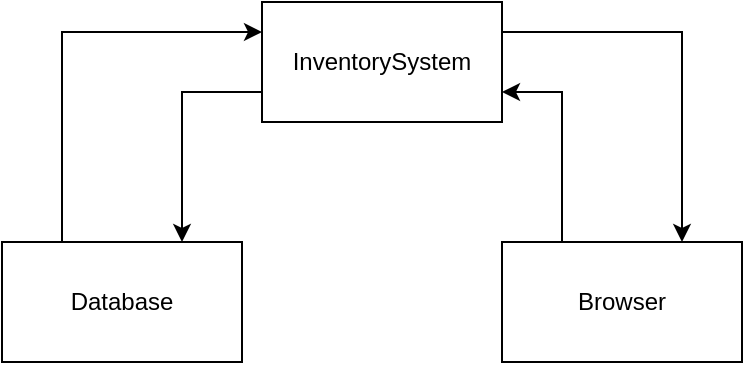 <mxfile version="21.6.1" type="github">
  <diagram name="Page-1" id="C2-kn6_zhQWia_zSazgH">
    <mxGraphModel dx="474" dy="795" grid="1" gridSize="10" guides="1" tooltips="1" connect="1" arrows="1" fold="1" page="1" pageScale="1" pageWidth="827" pageHeight="1169" math="0" shadow="0">
      <root>
        <mxCell id="0" />
        <mxCell id="1" parent="0" />
        <mxCell id="f-8WjbWECAZfCv-CKSNm-9" style="edgeStyle=orthogonalEdgeStyle;rounded=0;orthogonalLoop=1;jettySize=auto;html=1;exitX=1;exitY=0.25;exitDx=0;exitDy=0;entryX=0.75;entryY=0;entryDx=0;entryDy=0;" edge="1" parent="1" source="f-8WjbWECAZfCv-CKSNm-1" target="f-8WjbWECAZfCv-CKSNm-8">
          <mxGeometry relative="1" as="geometry" />
        </mxCell>
        <mxCell id="f-8WjbWECAZfCv-CKSNm-11" style="edgeStyle=orthogonalEdgeStyle;rounded=0;orthogonalLoop=1;jettySize=auto;html=1;exitX=0;exitY=0.75;exitDx=0;exitDy=0;entryX=0.75;entryY=0;entryDx=0;entryDy=0;" edge="1" parent="1" source="f-8WjbWECAZfCv-CKSNm-1" target="f-8WjbWECAZfCv-CKSNm-2">
          <mxGeometry relative="1" as="geometry" />
        </mxCell>
        <mxCell id="f-8WjbWECAZfCv-CKSNm-1" value="InventorySystem" style="rounded=0;whiteSpace=wrap;html=1;" vertex="1" parent="1">
          <mxGeometry x="170" y="170" width="120" height="60" as="geometry" />
        </mxCell>
        <mxCell id="f-8WjbWECAZfCv-CKSNm-6" style="edgeStyle=orthogonalEdgeStyle;rounded=0;orthogonalLoop=1;jettySize=auto;html=1;exitX=0.25;exitY=0;exitDx=0;exitDy=0;entryX=0;entryY=0.25;entryDx=0;entryDy=0;" edge="1" parent="1" source="f-8WjbWECAZfCv-CKSNm-2" target="f-8WjbWECAZfCv-CKSNm-1">
          <mxGeometry relative="1" as="geometry" />
        </mxCell>
        <mxCell id="f-8WjbWECAZfCv-CKSNm-2" value="Database" style="rounded=0;whiteSpace=wrap;html=1;" vertex="1" parent="1">
          <mxGeometry x="40" y="290" width="120" height="60" as="geometry" />
        </mxCell>
        <mxCell id="f-8WjbWECAZfCv-CKSNm-10" style="edgeStyle=orthogonalEdgeStyle;rounded=0;orthogonalLoop=1;jettySize=auto;html=1;exitX=0.25;exitY=0;exitDx=0;exitDy=0;entryX=1;entryY=0.75;entryDx=0;entryDy=0;" edge="1" parent="1" source="f-8WjbWECAZfCv-CKSNm-8" target="f-8WjbWECAZfCv-CKSNm-1">
          <mxGeometry relative="1" as="geometry" />
        </mxCell>
        <mxCell id="f-8WjbWECAZfCv-CKSNm-8" value="Browser" style="rounded=0;whiteSpace=wrap;html=1;" vertex="1" parent="1">
          <mxGeometry x="290" y="290" width="120" height="60" as="geometry" />
        </mxCell>
      </root>
    </mxGraphModel>
  </diagram>
</mxfile>
